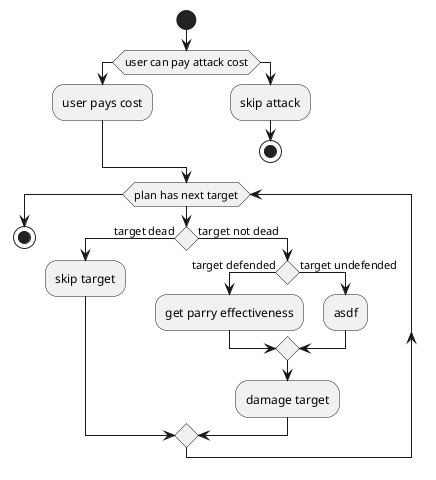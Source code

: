 @startuml
'https://plantuml.com/activity-diagram-beta

start
if (user can pay attack cost)
    :user pays cost;
else
    :skip attack;
    stop
endif
while (plan has next target)
    if () then (target dead)
        :skip target;
    else (target not dead)
        if () then (target defended)
            :get parry effectiveness;
        else (target undefended)
            :asdf;
        endif
        :damage target;
    endif

endwhile
stop
/'
start
:ClickServlet.handleRequest();
:new page;
if (Page.onSecurityCheck) then (true)
  :Page.onInit();
  if (isForward?) then (no)
    :Process controls;
    if (continue processing?) then (no)
      stop
    endif

    if (isPost?) then (yes)
      :Page.onPost();
    else (no)
      :Page.onGet();
    endif
    :Page.onRender();
  endif
else (false)
endif


if (do redirect?) then (yes)
  :redirect process;
else
  if (do forward?) then (yes)
    :Forward request;
  else (no)
    :Render page template;
  endif
endif

stop
'/

@enduml
